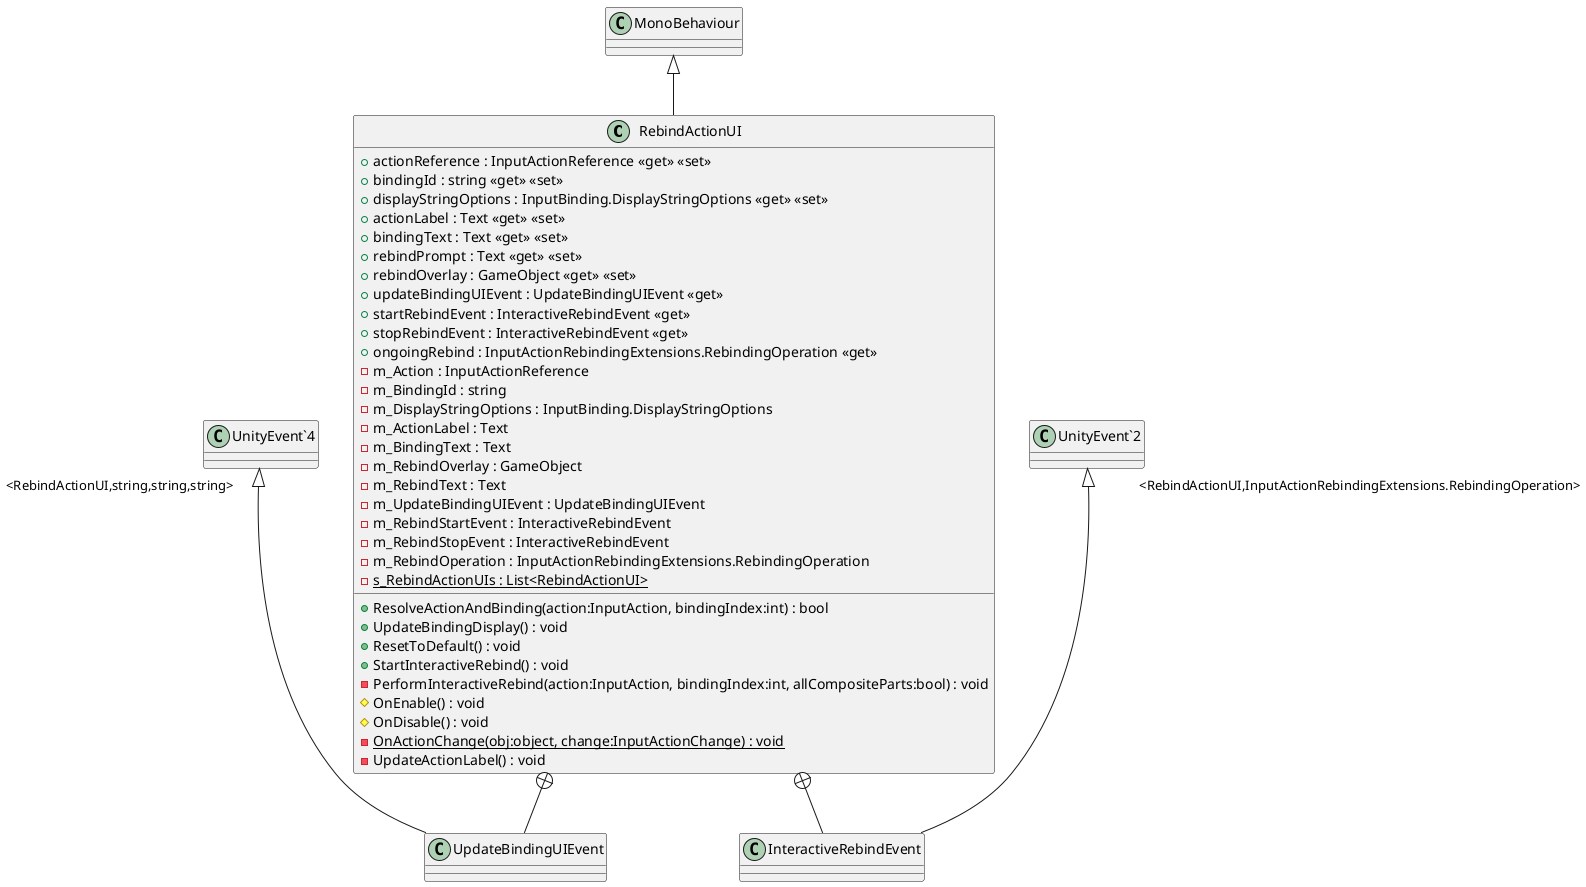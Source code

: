 @startuml
class RebindActionUI {
    + actionReference : InputActionReference <<get>> <<set>>
    + bindingId : string <<get>> <<set>>
    + displayStringOptions : InputBinding.DisplayStringOptions <<get>> <<set>>
    + actionLabel : Text <<get>> <<set>>
    + bindingText : Text <<get>> <<set>>
    + rebindPrompt : Text <<get>> <<set>>
    + rebindOverlay : GameObject <<get>> <<set>>
    + updateBindingUIEvent : UpdateBindingUIEvent <<get>>
    + startRebindEvent : InteractiveRebindEvent <<get>>
    + stopRebindEvent : InteractiveRebindEvent <<get>>
    + ongoingRebind : InputActionRebindingExtensions.RebindingOperation <<get>>
    + ResolveActionAndBinding(action:InputAction, bindingIndex:int) : bool
    + UpdateBindingDisplay() : void
    + ResetToDefault() : void
    + StartInteractiveRebind() : void
    - PerformInteractiveRebind(action:InputAction, bindingIndex:int, allCompositeParts:bool) : void
    # OnEnable() : void
    # OnDisable() : void
    - {static} OnActionChange(obj:object, change:InputActionChange) : void
    - m_Action : InputActionReference
    - m_BindingId : string
    - m_DisplayStringOptions : InputBinding.DisplayStringOptions
    - m_ActionLabel : Text
    - m_BindingText : Text
    - m_RebindOverlay : GameObject
    - m_RebindText : Text
    - m_UpdateBindingUIEvent : UpdateBindingUIEvent
    - m_RebindStartEvent : InteractiveRebindEvent
    - m_RebindStopEvent : InteractiveRebindEvent
    - m_RebindOperation : InputActionRebindingExtensions.RebindingOperation
    - {static} s_RebindActionUIs : List<RebindActionUI>
    - UpdateActionLabel() : void
}
class UpdateBindingUIEvent {
}
class InteractiveRebindEvent {
}
MonoBehaviour <|-- RebindActionUI
RebindActionUI +-- UpdateBindingUIEvent
"UnityEvent`4" "<RebindActionUI,string,string,string>" <|-- UpdateBindingUIEvent
RebindActionUI +-- InteractiveRebindEvent
"UnityEvent`2" "<RebindActionUI,InputActionRebindingExtensions.RebindingOperation>" <|-- InteractiveRebindEvent
@enduml
